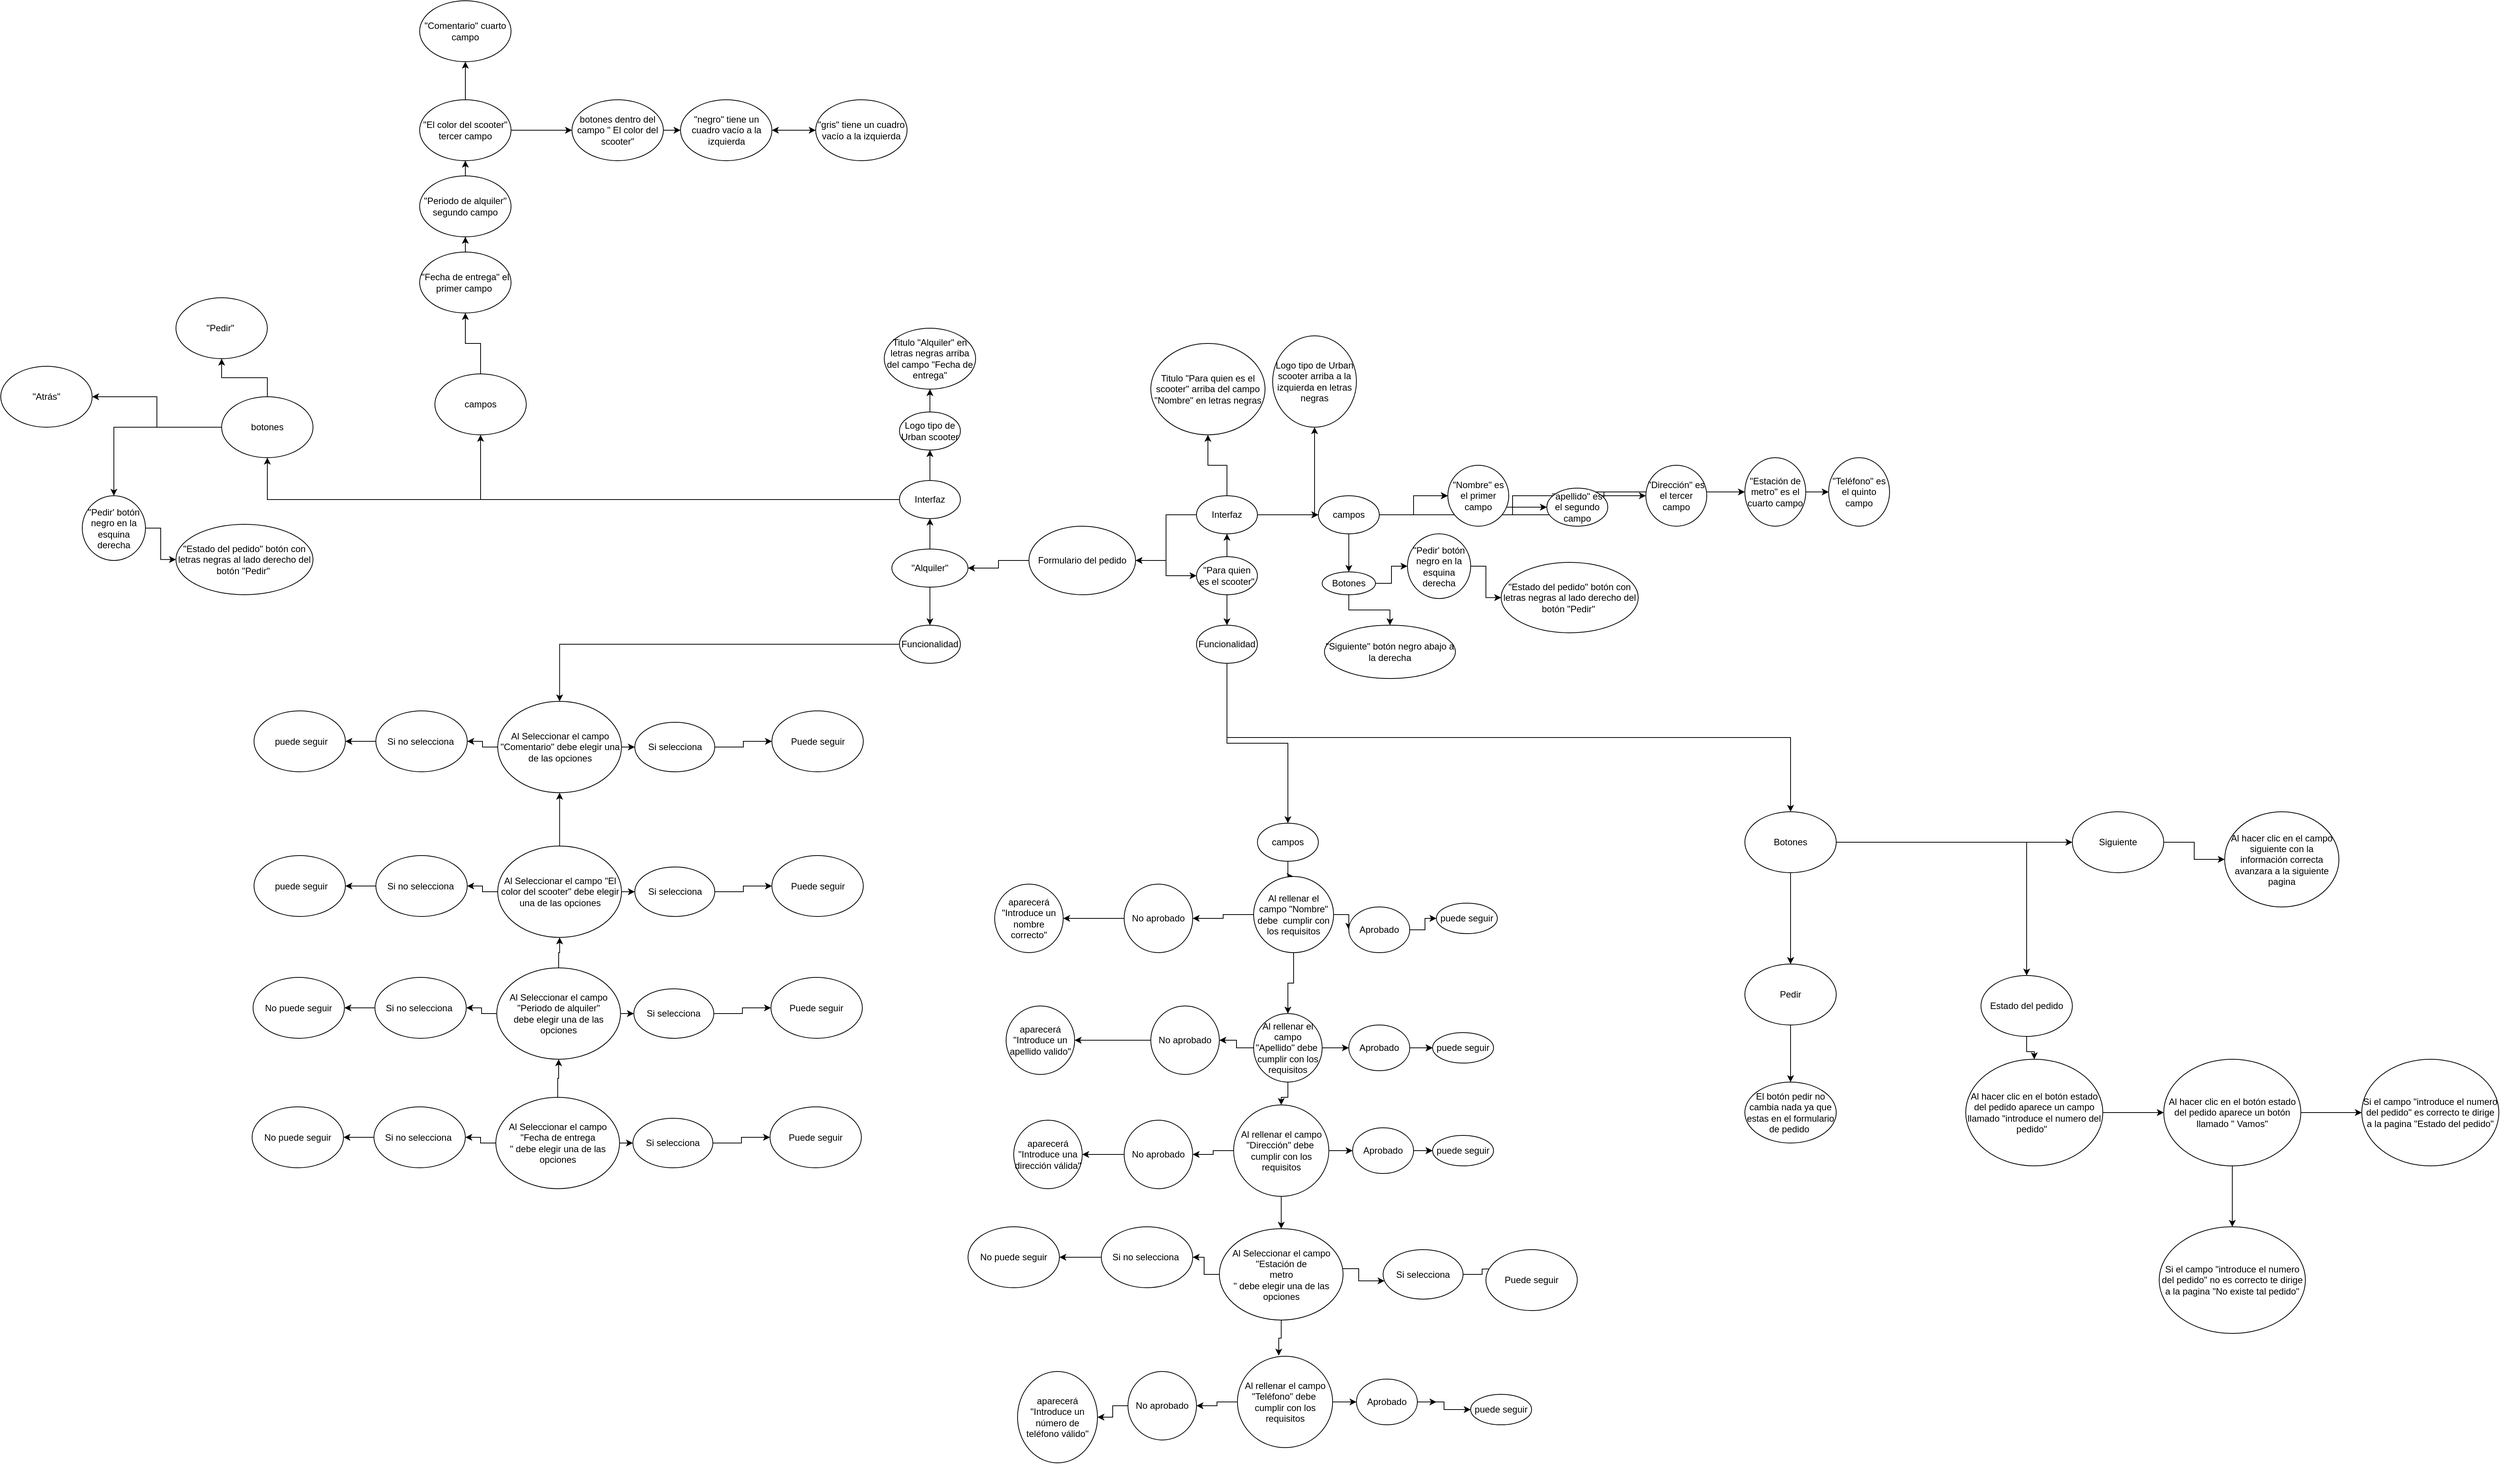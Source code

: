 <mxfile version="24.4.9" type="github">
  <diagram name="Página-1" id="LXf3qkZagW0aJWkrybWr">
    <mxGraphModel dx="3054" dy="1921" grid="1" gridSize="10" guides="1" tooltips="1" connect="1" arrows="1" fold="1" page="1" pageScale="1" pageWidth="827" pageHeight="1169" math="0" shadow="0">
      <root>
        <object label="" id="0">
          <mxCell />
        </object>
        <mxCell id="1" parent="0" />
        <mxCell id="igFg2wtYbZ15Y6UHejGP-5" value="" style="edgeStyle=orthogonalEdgeStyle;rounded=0;orthogonalLoop=1;jettySize=auto;html=1;" edge="1" parent="1" source="igFg2wtYbZ15Y6UHejGP-1" target="igFg2wtYbZ15Y6UHejGP-4">
          <mxGeometry relative="1" as="geometry" />
        </mxCell>
        <mxCell id="igFg2wtYbZ15Y6UHejGP-7" value="" style="edgeStyle=orthogonalEdgeStyle;rounded=0;orthogonalLoop=1;jettySize=auto;html=1;" edge="1" parent="1" source="igFg2wtYbZ15Y6UHejGP-1" target="igFg2wtYbZ15Y6UHejGP-6">
          <mxGeometry relative="1" as="geometry" />
        </mxCell>
        <mxCell id="igFg2wtYbZ15Y6UHejGP-1" value="Formulario del pedido" style="ellipse;whiteSpace=wrap;html=1;" vertex="1" parent="1">
          <mxGeometry x="330" y="340" width="140" height="90" as="geometry" />
        </mxCell>
        <mxCell id="igFg2wtYbZ15Y6UHejGP-11" value="" style="edgeStyle=orthogonalEdgeStyle;rounded=0;orthogonalLoop=1;jettySize=auto;html=1;" edge="1" parent="1" source="igFg2wtYbZ15Y6UHejGP-4" target="igFg2wtYbZ15Y6UHejGP-10">
          <mxGeometry relative="1" as="geometry" />
        </mxCell>
        <mxCell id="igFg2wtYbZ15Y6UHejGP-13" value="" style="edgeStyle=orthogonalEdgeStyle;rounded=0;orthogonalLoop=1;jettySize=auto;html=1;" edge="1" parent="1" source="igFg2wtYbZ15Y6UHejGP-4" target="igFg2wtYbZ15Y6UHejGP-12">
          <mxGeometry relative="1" as="geometry" />
        </mxCell>
        <mxCell id="igFg2wtYbZ15Y6UHejGP-4" value="&quot;Para quien es el scooter&quot;" style="ellipse;whiteSpace=wrap;html=1;" vertex="1" parent="1">
          <mxGeometry x="550" y="380" width="80" height="50" as="geometry" />
        </mxCell>
        <mxCell id="igFg2wtYbZ15Y6UHejGP-16" style="edgeStyle=orthogonalEdgeStyle;rounded=0;orthogonalLoop=1;jettySize=auto;html=1;entryX=0.5;entryY=1;entryDx=0;entryDy=0;" edge="1" parent="1" source="igFg2wtYbZ15Y6UHejGP-6" target="igFg2wtYbZ15Y6UHejGP-15">
          <mxGeometry relative="1" as="geometry" />
        </mxCell>
        <mxCell id="igFg2wtYbZ15Y6UHejGP-17" style="edgeStyle=orthogonalEdgeStyle;rounded=0;orthogonalLoop=1;jettySize=auto;html=1;entryX=0.5;entryY=0;entryDx=0;entryDy=0;" edge="1" parent="1" source="igFg2wtYbZ15Y6UHejGP-6" target="igFg2wtYbZ15Y6UHejGP-14">
          <mxGeometry relative="1" as="geometry" />
        </mxCell>
        <mxCell id="igFg2wtYbZ15Y6UHejGP-6" value="&quot;Alquiler&quot;" style="ellipse;whiteSpace=wrap;html=1;" vertex="1" parent="1">
          <mxGeometry x="150" y="370" width="100" height="50" as="geometry" />
        </mxCell>
        <mxCell id="igFg2wtYbZ15Y6UHejGP-20" value="" style="edgeStyle=orthogonalEdgeStyle;rounded=0;orthogonalLoop=1;jettySize=auto;html=1;" edge="1" parent="1" source="igFg2wtYbZ15Y6UHejGP-10" target="igFg2wtYbZ15Y6UHejGP-19">
          <mxGeometry relative="1" as="geometry" />
        </mxCell>
        <mxCell id="igFg2wtYbZ15Y6UHejGP-22" value="" style="edgeStyle=orthogonalEdgeStyle;rounded=0;orthogonalLoop=1;jettySize=auto;html=1;" edge="1" parent="1" source="igFg2wtYbZ15Y6UHejGP-10" target="igFg2wtYbZ15Y6UHejGP-21">
          <mxGeometry relative="1" as="geometry" />
        </mxCell>
        <mxCell id="igFg2wtYbZ15Y6UHejGP-24" value="" style="edgeStyle=orthogonalEdgeStyle;rounded=0;orthogonalLoop=1;jettySize=auto;html=1;" edge="1" parent="1" source="igFg2wtYbZ15Y6UHejGP-10" target="igFg2wtYbZ15Y6UHejGP-23">
          <mxGeometry relative="1" as="geometry" />
        </mxCell>
        <mxCell id="igFg2wtYbZ15Y6UHejGP-38" value="" style="edgeStyle=orthogonalEdgeStyle;rounded=0;orthogonalLoop=1;jettySize=auto;html=1;" edge="1" parent="1" source="igFg2wtYbZ15Y6UHejGP-10" target="igFg2wtYbZ15Y6UHejGP-23">
          <mxGeometry relative="1" as="geometry" />
        </mxCell>
        <mxCell id="igFg2wtYbZ15Y6UHejGP-39" value="" style="edgeStyle=orthogonalEdgeStyle;rounded=0;orthogonalLoop=1;jettySize=auto;html=1;" edge="1" parent="1" source="igFg2wtYbZ15Y6UHejGP-10" target="igFg2wtYbZ15Y6UHejGP-1">
          <mxGeometry relative="1" as="geometry" />
        </mxCell>
        <mxCell id="igFg2wtYbZ15Y6UHejGP-41" style="edgeStyle=orthogonalEdgeStyle;rounded=0;orthogonalLoop=1;jettySize=auto;html=1;" edge="1" parent="1" source="igFg2wtYbZ15Y6UHejGP-10" target="igFg2wtYbZ15Y6UHejGP-42">
          <mxGeometry relative="1" as="geometry">
            <mxPoint x="680" y="400" as="targetPoint" />
          </mxGeometry>
        </mxCell>
        <mxCell id="igFg2wtYbZ15Y6UHejGP-10" value="Interfaz" style="ellipse;whiteSpace=wrap;html=1;" vertex="1" parent="1">
          <mxGeometry x="550" y="300" width="80" height="50" as="geometry" />
        </mxCell>
        <mxCell id="igFg2wtYbZ15Y6UHejGP-12" value="Funcionalidad" style="ellipse;whiteSpace=wrap;html=1;" vertex="1" parent="1">
          <mxGeometry x="550" y="470" width="80" height="50" as="geometry" />
        </mxCell>
        <mxCell id="igFg2wtYbZ15Y6UHejGP-201" style="edgeStyle=orthogonalEdgeStyle;rounded=0;orthogonalLoop=1;jettySize=auto;html=1;" edge="1" parent="1" source="igFg2wtYbZ15Y6UHejGP-14" target="igFg2wtYbZ15Y6UHejGP-193">
          <mxGeometry relative="1" as="geometry" />
        </mxCell>
        <mxCell id="igFg2wtYbZ15Y6UHejGP-14" value="Funcionalidad" style="ellipse;whiteSpace=wrap;html=1;" vertex="1" parent="1">
          <mxGeometry x="160" y="470" width="80" height="50" as="geometry" />
        </mxCell>
        <mxCell id="igFg2wtYbZ15Y6UHejGP-151" style="edgeStyle=orthogonalEdgeStyle;rounded=0;orthogonalLoop=1;jettySize=auto;html=1;" edge="1" parent="1" source="igFg2wtYbZ15Y6UHejGP-15" target="igFg2wtYbZ15Y6UHejGP-152">
          <mxGeometry relative="1" as="geometry">
            <mxPoint x="200" y="220" as="targetPoint" />
          </mxGeometry>
        </mxCell>
        <mxCell id="igFg2wtYbZ15Y6UHejGP-153" style="edgeStyle=orthogonalEdgeStyle;rounded=0;orthogonalLoop=1;jettySize=auto;html=1;" edge="1" parent="1" source="igFg2wtYbZ15Y6UHejGP-15" target="igFg2wtYbZ15Y6UHejGP-154">
          <mxGeometry relative="1" as="geometry">
            <mxPoint x="180" y="210" as="targetPoint" />
          </mxGeometry>
        </mxCell>
        <mxCell id="igFg2wtYbZ15Y6UHejGP-155" style="edgeStyle=orthogonalEdgeStyle;rounded=0;orthogonalLoop=1;jettySize=auto;html=1;" edge="1" parent="1" source="igFg2wtYbZ15Y6UHejGP-15" target="igFg2wtYbZ15Y6UHejGP-156">
          <mxGeometry relative="1" as="geometry">
            <mxPoint x="180" y="200" as="targetPoint" />
          </mxGeometry>
        </mxCell>
        <mxCell id="igFg2wtYbZ15Y6UHejGP-157" style="edgeStyle=orthogonalEdgeStyle;rounded=0;orthogonalLoop=1;jettySize=auto;html=1;entryX=0.5;entryY=1;entryDx=0;entryDy=0;" edge="1" parent="1" source="igFg2wtYbZ15Y6UHejGP-15" target="igFg2wtYbZ15Y6UHejGP-159">
          <mxGeometry relative="1" as="geometry">
            <mxPoint x="220" y="180" as="targetPoint" />
          </mxGeometry>
        </mxCell>
        <mxCell id="igFg2wtYbZ15Y6UHejGP-15" value="Interfaz" style="ellipse;whiteSpace=wrap;html=1;" vertex="1" parent="1">
          <mxGeometry x="160" y="280" width="80" height="50" as="geometry" />
        </mxCell>
        <mxCell id="igFg2wtYbZ15Y6UHejGP-19" value="Titulo &quot;Para quien es el scooter&quot; arriba del campo &quot;Nombre&quot; en letras negras" style="ellipse;whiteSpace=wrap;html=1;" vertex="1" parent="1">
          <mxGeometry x="490" y="100" width="150" height="120" as="geometry" />
        </mxCell>
        <mxCell id="igFg2wtYbZ15Y6UHejGP-21" value="Logo tipo de Urban scooter arriba a la izquierda en letras negras" style="ellipse;whiteSpace=wrap;html=1;" vertex="1" parent="1">
          <mxGeometry x="650" y="90" width="110" height="120" as="geometry" />
        </mxCell>
        <mxCell id="igFg2wtYbZ15Y6UHejGP-26" value="" style="edgeStyle=orthogonalEdgeStyle;rounded=0;orthogonalLoop=1;jettySize=auto;html=1;" edge="1" parent="1" source="igFg2wtYbZ15Y6UHejGP-23" target="igFg2wtYbZ15Y6UHejGP-25">
          <mxGeometry relative="1" as="geometry" />
        </mxCell>
        <mxCell id="igFg2wtYbZ15Y6UHejGP-28" value="" style="edgeStyle=orthogonalEdgeStyle;rounded=0;orthogonalLoop=1;jettySize=auto;html=1;" edge="1" parent="1" source="igFg2wtYbZ15Y6UHejGP-23" target="igFg2wtYbZ15Y6UHejGP-25">
          <mxGeometry relative="1" as="geometry" />
        </mxCell>
        <mxCell id="igFg2wtYbZ15Y6UHejGP-30" value="" style="edgeStyle=orthogonalEdgeStyle;rounded=0;orthogonalLoop=1;jettySize=auto;html=1;" edge="1" parent="1" source="igFg2wtYbZ15Y6UHejGP-23" target="igFg2wtYbZ15Y6UHejGP-29">
          <mxGeometry relative="1" as="geometry" />
        </mxCell>
        <mxCell id="igFg2wtYbZ15Y6UHejGP-33" value="" style="edgeStyle=orthogonalEdgeStyle;rounded=0;orthogonalLoop=1;jettySize=auto;html=1;" edge="1" parent="1" source="igFg2wtYbZ15Y6UHejGP-23" target="igFg2wtYbZ15Y6UHejGP-32">
          <mxGeometry relative="1" as="geometry" />
        </mxCell>
        <mxCell id="igFg2wtYbZ15Y6UHejGP-35" value="" style="edgeStyle=orthogonalEdgeStyle;rounded=0;orthogonalLoop=1;jettySize=auto;html=1;" edge="1" parent="1" source="igFg2wtYbZ15Y6UHejGP-23" target="igFg2wtYbZ15Y6UHejGP-34">
          <mxGeometry relative="1" as="geometry" />
        </mxCell>
        <mxCell id="igFg2wtYbZ15Y6UHejGP-37" value="" style="edgeStyle=orthogonalEdgeStyle;rounded=0;orthogonalLoop=1;jettySize=auto;html=1;" edge="1" parent="1" source="igFg2wtYbZ15Y6UHejGP-23" target="igFg2wtYbZ15Y6UHejGP-36">
          <mxGeometry relative="1" as="geometry" />
        </mxCell>
        <mxCell id="igFg2wtYbZ15Y6UHejGP-23" value="campos" style="ellipse;whiteSpace=wrap;html=1;" vertex="1" parent="1">
          <mxGeometry x="710" y="300" width="80" height="50" as="geometry" />
        </mxCell>
        <mxCell id="igFg2wtYbZ15Y6UHejGP-25" value="&quot;Nombre&quot; es el primer campo" style="ellipse;whiteSpace=wrap;html=1;" vertex="1" parent="1">
          <mxGeometry x="880" y="260" width="80" height="80" as="geometry" />
        </mxCell>
        <mxCell id="igFg2wtYbZ15Y6UHejGP-29" value="&quot;apellido&quot; es el segundo campo" style="ellipse;whiteSpace=wrap;html=1;" vertex="1" parent="1">
          <mxGeometry x="1010" y="290" width="80" height="50" as="geometry" />
        </mxCell>
        <mxCell id="igFg2wtYbZ15Y6UHejGP-32" value="&quot;Dirección&quot; es el tercer campo" style="ellipse;whiteSpace=wrap;html=1;" vertex="1" parent="1">
          <mxGeometry x="1140" y="260" width="80" height="80" as="geometry" />
        </mxCell>
        <mxCell id="igFg2wtYbZ15Y6UHejGP-34" value="&quot;Estación de metro&quot; es el cuarto campo" style="ellipse;whiteSpace=wrap;html=1;" vertex="1" parent="1">
          <mxGeometry x="1270" y="250" width="80" height="90" as="geometry" />
        </mxCell>
        <mxCell id="igFg2wtYbZ15Y6UHejGP-36" value="&quot;Teléfono&quot; es el quinto campo" style="ellipse;whiteSpace=wrap;html=1;" vertex="1" parent="1">
          <mxGeometry x="1380" y="250" width="80" height="90" as="geometry" />
        </mxCell>
        <mxCell id="igFg2wtYbZ15Y6UHejGP-43" style="edgeStyle=orthogonalEdgeStyle;rounded=0;orthogonalLoop=1;jettySize=auto;html=1;" edge="1" parent="1" source="igFg2wtYbZ15Y6UHejGP-42" target="igFg2wtYbZ15Y6UHejGP-44">
          <mxGeometry relative="1" as="geometry">
            <mxPoint x="810" y="415" as="targetPoint" />
          </mxGeometry>
        </mxCell>
        <mxCell id="igFg2wtYbZ15Y6UHejGP-48" value="" style="edgeStyle=orthogonalEdgeStyle;rounded=0;orthogonalLoop=1;jettySize=auto;html=1;" edge="1" parent="1" source="igFg2wtYbZ15Y6UHejGP-42" target="igFg2wtYbZ15Y6UHejGP-47">
          <mxGeometry relative="1" as="geometry" />
        </mxCell>
        <mxCell id="igFg2wtYbZ15Y6UHejGP-42" value="Botones" style="ellipse;whiteSpace=wrap;html=1;" vertex="1" parent="1">
          <mxGeometry x="715" y="400" width="70" height="30" as="geometry" />
        </mxCell>
        <mxCell id="igFg2wtYbZ15Y6UHejGP-45" style="edgeStyle=orthogonalEdgeStyle;rounded=0;orthogonalLoop=1;jettySize=auto;html=1;" edge="1" parent="1" source="igFg2wtYbZ15Y6UHejGP-44" target="igFg2wtYbZ15Y6UHejGP-46">
          <mxGeometry relative="1" as="geometry">
            <mxPoint x="940" y="415" as="targetPoint" />
          </mxGeometry>
        </mxCell>
        <mxCell id="igFg2wtYbZ15Y6UHejGP-44" value="&quot;Pedir&#39; botón negro en la esquina derecha" style="ellipse;whiteSpace=wrap;html=1;" vertex="1" parent="1">
          <mxGeometry x="827" y="350" width="83" height="85" as="geometry" />
        </mxCell>
        <mxCell id="igFg2wtYbZ15Y6UHejGP-46" value="&quot;Estado del pedido&quot; botón con letras negras al lado derecho del botón &quot;Pedir&quot;&amp;nbsp;" style="ellipse;whiteSpace=wrap;html=1;" vertex="1" parent="1">
          <mxGeometry x="950" y="387.5" width="180" height="92.5" as="geometry" />
        </mxCell>
        <mxCell id="igFg2wtYbZ15Y6UHejGP-47" value="&quot;Siguiente&quot; botón negro abajo a la derecha" style="ellipse;whiteSpace=wrap;html=1;" vertex="1" parent="1">
          <mxGeometry x="718" y="470" width="172" height="70" as="geometry" />
        </mxCell>
        <mxCell id="igFg2wtYbZ15Y6UHejGP-54" value="" style="edgeStyle=orthogonalEdgeStyle;rounded=0;orthogonalLoop=1;jettySize=auto;html=1;" edge="1" parent="1" source="igFg2wtYbZ15Y6UHejGP-12" target="igFg2wtYbZ15Y6UHejGP-53">
          <mxGeometry relative="1" as="geometry">
            <mxPoint x="580" y="660" as="sourcePoint" />
          </mxGeometry>
        </mxCell>
        <mxCell id="igFg2wtYbZ15Y6UHejGP-122" style="edgeStyle=orthogonalEdgeStyle;rounded=0;orthogonalLoop=1;jettySize=auto;html=1;exitX=0.5;exitY=1;exitDx=0;exitDy=0;" edge="1" parent="1" source="igFg2wtYbZ15Y6UHejGP-12" target="igFg2wtYbZ15Y6UHejGP-123">
          <mxGeometry relative="1" as="geometry">
            <mxPoint x="780" y="670" as="targetPoint" />
            <mxPoint x="630" y="630" as="sourcePoint" />
          </mxGeometry>
        </mxCell>
        <mxCell id="igFg2wtYbZ15Y6UHejGP-55" style="edgeStyle=orthogonalEdgeStyle;rounded=0;orthogonalLoop=1;jettySize=auto;html=1;" edge="1" parent="1" source="igFg2wtYbZ15Y6UHejGP-53" target="igFg2wtYbZ15Y6UHejGP-56">
          <mxGeometry relative="1" as="geometry">
            <mxPoint x="670" y="810" as="targetPoint" />
          </mxGeometry>
        </mxCell>
        <mxCell id="igFg2wtYbZ15Y6UHejGP-53" value="campos" style="ellipse;whiteSpace=wrap;html=1;" vertex="1" parent="1">
          <mxGeometry x="630" y="730" width="80" height="50" as="geometry" />
        </mxCell>
        <mxCell id="igFg2wtYbZ15Y6UHejGP-57" style="edgeStyle=orthogonalEdgeStyle;rounded=0;orthogonalLoop=1;jettySize=auto;html=1;" edge="1" parent="1" source="igFg2wtYbZ15Y6UHejGP-56" target="igFg2wtYbZ15Y6UHejGP-58">
          <mxGeometry relative="1" as="geometry">
            <mxPoint x="750" y="855" as="targetPoint" />
          </mxGeometry>
        </mxCell>
        <mxCell id="igFg2wtYbZ15Y6UHejGP-62" value="" style="edgeStyle=orthogonalEdgeStyle;rounded=0;orthogonalLoop=1;jettySize=auto;html=1;" edge="1" parent="1" source="igFg2wtYbZ15Y6UHejGP-56" target="igFg2wtYbZ15Y6UHejGP-61">
          <mxGeometry relative="1" as="geometry" />
        </mxCell>
        <mxCell id="igFg2wtYbZ15Y6UHejGP-66" value="" style="edgeStyle=orthogonalEdgeStyle;rounded=0;orthogonalLoop=1;jettySize=auto;html=1;" edge="1" parent="1" source="igFg2wtYbZ15Y6UHejGP-56" target="igFg2wtYbZ15Y6UHejGP-65">
          <mxGeometry relative="1" as="geometry" />
        </mxCell>
        <mxCell id="igFg2wtYbZ15Y6UHejGP-56" value="Al rellenar el campo &quot;Nombre&quot; debe&amp;nbsp; cumplir con los requisitos" style="ellipse;whiteSpace=wrap;html=1;" vertex="1" parent="1">
          <mxGeometry x="625" y="800" width="105" height="100" as="geometry" />
        </mxCell>
        <mxCell id="igFg2wtYbZ15Y6UHejGP-59" style="edgeStyle=orthogonalEdgeStyle;rounded=0;orthogonalLoop=1;jettySize=auto;html=1;" edge="1" parent="1" source="igFg2wtYbZ15Y6UHejGP-58" target="igFg2wtYbZ15Y6UHejGP-60">
          <mxGeometry relative="1" as="geometry">
            <mxPoint x="860" y="870" as="targetPoint" />
          </mxGeometry>
        </mxCell>
        <mxCell id="igFg2wtYbZ15Y6UHejGP-58" value="Aprobado" style="ellipse;whiteSpace=wrap;html=1;" vertex="1" parent="1">
          <mxGeometry x="750" y="840" width="80" height="60" as="geometry" />
        </mxCell>
        <mxCell id="igFg2wtYbZ15Y6UHejGP-60" value="puede seguir" style="ellipse;whiteSpace=wrap;html=1;" vertex="1" parent="1">
          <mxGeometry x="865" y="835" width="80" height="40" as="geometry" />
        </mxCell>
        <mxCell id="igFg2wtYbZ15Y6UHejGP-64" value="" style="edgeStyle=orthogonalEdgeStyle;rounded=0;orthogonalLoop=1;jettySize=auto;html=1;" edge="1" parent="1" source="igFg2wtYbZ15Y6UHejGP-61" target="igFg2wtYbZ15Y6UHejGP-63">
          <mxGeometry relative="1" as="geometry" />
        </mxCell>
        <mxCell id="igFg2wtYbZ15Y6UHejGP-61" value="No aprobado" style="ellipse;whiteSpace=wrap;html=1;" vertex="1" parent="1">
          <mxGeometry x="455" y="810" width="90" height="90" as="geometry" />
        </mxCell>
        <mxCell id="igFg2wtYbZ15Y6UHejGP-63" value="aparecerá &quot;Introduce un nombre correcto&quot;" style="ellipse;whiteSpace=wrap;html=1;" vertex="1" parent="1">
          <mxGeometry x="285" y="810" width="90" height="90" as="geometry" />
        </mxCell>
        <mxCell id="igFg2wtYbZ15Y6UHejGP-69" style="edgeStyle=orthogonalEdgeStyle;rounded=0;orthogonalLoop=1;jettySize=auto;html=1;entryX=1;entryY=0.5;entryDx=0;entryDy=0;" edge="1" parent="1" source="igFg2wtYbZ15Y6UHejGP-65" target="igFg2wtYbZ15Y6UHejGP-68">
          <mxGeometry relative="1" as="geometry" />
        </mxCell>
        <mxCell id="igFg2wtYbZ15Y6UHejGP-70" style="edgeStyle=orthogonalEdgeStyle;rounded=0;orthogonalLoop=1;jettySize=auto;html=1;entryX=0;entryY=0.5;entryDx=0;entryDy=0;" edge="1" parent="1" source="igFg2wtYbZ15Y6UHejGP-65" target="igFg2wtYbZ15Y6UHejGP-67">
          <mxGeometry relative="1" as="geometry" />
        </mxCell>
        <mxCell id="igFg2wtYbZ15Y6UHejGP-76" style="edgeStyle=orthogonalEdgeStyle;rounded=0;orthogonalLoop=1;jettySize=auto;html=1;" edge="1" parent="1" source="igFg2wtYbZ15Y6UHejGP-65" target="igFg2wtYbZ15Y6UHejGP-79">
          <mxGeometry relative="1" as="geometry">
            <mxPoint x="670" y="1110" as="targetPoint" />
          </mxGeometry>
        </mxCell>
        <mxCell id="igFg2wtYbZ15Y6UHejGP-65" value="Al rellenar el campo &quot;Apellido&quot; debe&amp;nbsp; cumplir con los requisitos" style="ellipse;whiteSpace=wrap;html=1;" vertex="1" parent="1">
          <mxGeometry x="625" y="980" width="90" height="90" as="geometry" />
        </mxCell>
        <mxCell id="igFg2wtYbZ15Y6UHejGP-71" style="edgeStyle=orthogonalEdgeStyle;rounded=0;orthogonalLoop=1;jettySize=auto;html=1;" edge="1" parent="1" source="igFg2wtYbZ15Y6UHejGP-67">
          <mxGeometry relative="1" as="geometry">
            <mxPoint x="860" y="1025" as="targetPoint" />
          </mxGeometry>
        </mxCell>
        <mxCell id="igFg2wtYbZ15Y6UHejGP-73" style="edgeStyle=orthogonalEdgeStyle;rounded=0;orthogonalLoop=1;jettySize=auto;html=1;entryX=0;entryY=0.5;entryDx=0;entryDy=0;" edge="1" parent="1" source="igFg2wtYbZ15Y6UHejGP-67" target="igFg2wtYbZ15Y6UHejGP-72">
          <mxGeometry relative="1" as="geometry" />
        </mxCell>
        <mxCell id="igFg2wtYbZ15Y6UHejGP-67" value="Aprobado" style="ellipse;whiteSpace=wrap;html=1;" vertex="1" parent="1">
          <mxGeometry x="750" y="995" width="80" height="60" as="geometry" />
        </mxCell>
        <mxCell id="igFg2wtYbZ15Y6UHejGP-75" style="edgeStyle=orthogonalEdgeStyle;rounded=0;orthogonalLoop=1;jettySize=auto;html=1;entryX=1;entryY=0.5;entryDx=0;entryDy=0;" edge="1" parent="1" source="igFg2wtYbZ15Y6UHejGP-68" target="igFg2wtYbZ15Y6UHejGP-74">
          <mxGeometry relative="1" as="geometry" />
        </mxCell>
        <mxCell id="igFg2wtYbZ15Y6UHejGP-68" value="No aprobado" style="ellipse;whiteSpace=wrap;html=1;" vertex="1" parent="1">
          <mxGeometry x="490" y="970" width="90" height="90" as="geometry" />
        </mxCell>
        <mxCell id="igFg2wtYbZ15Y6UHejGP-72" value="puede seguir" style="ellipse;whiteSpace=wrap;html=1;" vertex="1" parent="1">
          <mxGeometry x="860" y="1005" width="80" height="40" as="geometry" />
        </mxCell>
        <mxCell id="igFg2wtYbZ15Y6UHejGP-74" value="aparecerá &quot;Introduce un apellido valido&quot;" style="ellipse;whiteSpace=wrap;html=1;" vertex="1" parent="1">
          <mxGeometry x="300" y="970" width="90" height="90" as="geometry" />
        </mxCell>
        <mxCell id="igFg2wtYbZ15Y6UHejGP-85" style="edgeStyle=orthogonalEdgeStyle;rounded=0;orthogonalLoop=1;jettySize=auto;html=1;entryX=0;entryY=0.5;entryDx=0;entryDy=0;" edge="1" parent="1" source="igFg2wtYbZ15Y6UHejGP-79" target="igFg2wtYbZ15Y6UHejGP-83">
          <mxGeometry relative="1" as="geometry" />
        </mxCell>
        <mxCell id="igFg2wtYbZ15Y6UHejGP-89" style="edgeStyle=orthogonalEdgeStyle;rounded=0;orthogonalLoop=1;jettySize=auto;html=1;entryX=1;entryY=0.5;entryDx=0;entryDy=0;" edge="1" parent="1" source="igFg2wtYbZ15Y6UHejGP-79" target="igFg2wtYbZ15Y6UHejGP-87">
          <mxGeometry relative="1" as="geometry" />
        </mxCell>
        <mxCell id="igFg2wtYbZ15Y6UHejGP-91" value="" style="edgeStyle=orthogonalEdgeStyle;rounded=0;orthogonalLoop=1;jettySize=auto;html=1;entryX=0.5;entryY=0;entryDx=0;entryDy=0;" edge="1" parent="1" source="igFg2wtYbZ15Y6UHejGP-79" target="igFg2wtYbZ15Y6UHejGP-94">
          <mxGeometry relative="1" as="geometry">
            <mxPoint x="670" y="1290" as="targetPoint" />
          </mxGeometry>
        </mxCell>
        <mxCell id="igFg2wtYbZ15Y6UHejGP-79" value="Al rellenar el campo &quot;Dirección&quot; debe&amp;nbsp; cumplir con los requisitos" style="ellipse;whiteSpace=wrap;html=1;" vertex="1" parent="1">
          <mxGeometry x="598.75" y="1100" width="125" height="120" as="geometry" />
        </mxCell>
        <mxCell id="igFg2wtYbZ15Y6UHejGP-81" style="edgeStyle=orthogonalEdgeStyle;rounded=0;orthogonalLoop=1;jettySize=auto;html=1;" edge="1" source="igFg2wtYbZ15Y6UHejGP-83" parent="1">
          <mxGeometry relative="1" as="geometry">
            <mxPoint x="860" y="1160" as="targetPoint" />
          </mxGeometry>
        </mxCell>
        <mxCell id="igFg2wtYbZ15Y6UHejGP-82" style="edgeStyle=orthogonalEdgeStyle;rounded=0;orthogonalLoop=1;jettySize=auto;html=1;entryX=0;entryY=0.5;entryDx=0;entryDy=0;" edge="1" source="igFg2wtYbZ15Y6UHejGP-83" target="igFg2wtYbZ15Y6UHejGP-84" parent="1">
          <mxGeometry relative="1" as="geometry" />
        </mxCell>
        <mxCell id="igFg2wtYbZ15Y6UHejGP-83" value="Aprobado" style="ellipse;whiteSpace=wrap;html=1;" vertex="1" parent="1">
          <mxGeometry x="755" y="1130" width="80" height="60" as="geometry" />
        </mxCell>
        <mxCell id="igFg2wtYbZ15Y6UHejGP-84" value="puede seguir" style="ellipse;whiteSpace=wrap;html=1;" vertex="1" parent="1">
          <mxGeometry x="860" y="1140" width="80" height="40" as="geometry" />
        </mxCell>
        <mxCell id="igFg2wtYbZ15Y6UHejGP-86" style="edgeStyle=orthogonalEdgeStyle;rounded=0;orthogonalLoop=1;jettySize=auto;html=1;entryX=1;entryY=0.5;entryDx=0;entryDy=0;" edge="1" source="igFg2wtYbZ15Y6UHejGP-87" target="igFg2wtYbZ15Y6UHejGP-88" parent="1">
          <mxGeometry relative="1" as="geometry" />
        </mxCell>
        <mxCell id="igFg2wtYbZ15Y6UHejGP-87" value="No aprobado" style="ellipse;whiteSpace=wrap;html=1;" vertex="1" parent="1">
          <mxGeometry x="455" y="1120" width="90" height="90" as="geometry" />
        </mxCell>
        <mxCell id="igFg2wtYbZ15Y6UHejGP-88" value="aparecerá &quot;Introduce una dirección válida&quot;" style="ellipse;whiteSpace=wrap;html=1;" vertex="1" parent="1">
          <mxGeometry x="310" y="1120" width="90" height="90" as="geometry" />
        </mxCell>
        <mxCell id="igFg2wtYbZ15Y6UHejGP-92" style="edgeStyle=orthogonalEdgeStyle;rounded=0;orthogonalLoop=1;jettySize=auto;html=1;" edge="1" source="igFg2wtYbZ15Y6UHejGP-94" target="igFg2wtYbZ15Y6UHejGP-102" parent="1">
          <mxGeometry relative="1" as="geometry">
            <mxPoint x="780" y="1330" as="targetPoint" />
            <Array as="points">
              <mxPoint x="763" y="1315" />
              <mxPoint x="763" y="1331" />
            </Array>
          </mxGeometry>
        </mxCell>
        <mxCell id="igFg2wtYbZ15Y6UHejGP-105" style="edgeStyle=orthogonalEdgeStyle;rounded=0;orthogonalLoop=1;jettySize=auto;html=1;" edge="1" parent="1" source="igFg2wtYbZ15Y6UHejGP-94" target="igFg2wtYbZ15Y6UHejGP-106">
          <mxGeometry relative="1" as="geometry">
            <mxPoint x="500" y="1310" as="targetPoint" />
          </mxGeometry>
        </mxCell>
        <mxCell id="igFg2wtYbZ15Y6UHejGP-94" value="Al Seleccionar el campo &quot;Estación de&lt;br&gt;metro&lt;br&gt;&quot; debe&amp;nbsp;elegir una de las opciones" style="ellipse;whiteSpace=wrap;html=1;" vertex="1" parent="1">
          <mxGeometry x="580" y="1262.5" width="162.5" height="120" as="geometry" />
        </mxCell>
        <mxCell id="igFg2wtYbZ15Y6UHejGP-103" style="edgeStyle=orthogonalEdgeStyle;rounded=0;orthogonalLoop=1;jettySize=auto;html=1;" edge="1" parent="1" source="igFg2wtYbZ15Y6UHejGP-102">
          <mxGeometry relative="1" as="geometry">
            <mxPoint x="950" y="1315" as="targetPoint" />
          </mxGeometry>
        </mxCell>
        <mxCell id="igFg2wtYbZ15Y6UHejGP-102" value="Si selecciona" style="ellipse;whiteSpace=wrap;html=1;" vertex="1" parent="1">
          <mxGeometry x="795" y="1290" width="105" height="65" as="geometry" />
        </mxCell>
        <mxCell id="igFg2wtYbZ15Y6UHejGP-104" value="Puede seguir" style="ellipse;whiteSpace=wrap;html=1;" vertex="1" parent="1">
          <mxGeometry x="930" y="1290" width="120" height="80" as="geometry" />
        </mxCell>
        <mxCell id="igFg2wtYbZ15Y6UHejGP-107" style="edgeStyle=orthogonalEdgeStyle;rounded=0;orthogonalLoop=1;jettySize=auto;html=1;" edge="1" parent="1" source="igFg2wtYbZ15Y6UHejGP-106" target="igFg2wtYbZ15Y6UHejGP-108">
          <mxGeometry relative="1" as="geometry">
            <mxPoint x="370" y="1310" as="targetPoint" />
          </mxGeometry>
        </mxCell>
        <mxCell id="igFg2wtYbZ15Y6UHejGP-106" value="Si no selecciona&amp;nbsp;" style="ellipse;whiteSpace=wrap;html=1;" vertex="1" parent="1">
          <mxGeometry x="425" y="1260" width="120" height="80" as="geometry" />
        </mxCell>
        <mxCell id="igFg2wtYbZ15Y6UHejGP-108" value="No puede seguir" style="ellipse;whiteSpace=wrap;html=1;" vertex="1" parent="1">
          <mxGeometry x="250" y="1260" width="120" height="80" as="geometry" />
        </mxCell>
        <mxCell id="igFg2wtYbZ15Y6UHejGP-111" style="edgeStyle=orthogonalEdgeStyle;rounded=0;orthogonalLoop=1;jettySize=auto;html=1;entryX=0;entryY=0.5;entryDx=0;entryDy=0;" edge="1" source="igFg2wtYbZ15Y6UHejGP-113" target="igFg2wtYbZ15Y6UHejGP-116" parent="1">
          <mxGeometry relative="1" as="geometry" />
        </mxCell>
        <mxCell id="igFg2wtYbZ15Y6UHejGP-112" style="edgeStyle=orthogonalEdgeStyle;rounded=0;orthogonalLoop=1;jettySize=auto;html=1;entryX=1;entryY=0.5;entryDx=0;entryDy=0;" edge="1" source="igFg2wtYbZ15Y6UHejGP-113" target="igFg2wtYbZ15Y6UHejGP-119" parent="1">
          <mxGeometry relative="1" as="geometry" />
        </mxCell>
        <mxCell id="igFg2wtYbZ15Y6UHejGP-113" value="Al rellenar el campo &quot;Teléfono&quot; debe&amp;nbsp; cumplir con los requisitos" style="ellipse;whiteSpace=wrap;html=1;" vertex="1" parent="1">
          <mxGeometry x="603.75" y="1430" width="125" height="120" as="geometry" />
        </mxCell>
        <mxCell id="igFg2wtYbZ15Y6UHejGP-114" style="edgeStyle=orthogonalEdgeStyle;rounded=0;orthogonalLoop=1;jettySize=auto;html=1;" edge="1" source="igFg2wtYbZ15Y6UHejGP-116" parent="1">
          <mxGeometry relative="1" as="geometry">
            <mxPoint x="865" y="1490" as="targetPoint" />
          </mxGeometry>
        </mxCell>
        <mxCell id="igFg2wtYbZ15Y6UHejGP-115" style="edgeStyle=orthogonalEdgeStyle;rounded=0;orthogonalLoop=1;jettySize=auto;html=1;entryX=0;entryY=0.5;entryDx=0;entryDy=0;" edge="1" source="igFg2wtYbZ15Y6UHejGP-116" target="igFg2wtYbZ15Y6UHejGP-117" parent="1">
          <mxGeometry relative="1" as="geometry" />
        </mxCell>
        <mxCell id="igFg2wtYbZ15Y6UHejGP-116" value="Aprobado" style="ellipse;whiteSpace=wrap;html=1;" vertex="1" parent="1">
          <mxGeometry x="760" y="1460" width="80" height="60" as="geometry" />
        </mxCell>
        <mxCell id="igFg2wtYbZ15Y6UHejGP-117" value="puede seguir" style="ellipse;whiteSpace=wrap;html=1;" vertex="1" parent="1">
          <mxGeometry x="910" y="1480" width="80" height="40" as="geometry" />
        </mxCell>
        <mxCell id="igFg2wtYbZ15Y6UHejGP-118" style="edgeStyle=orthogonalEdgeStyle;rounded=0;orthogonalLoop=1;jettySize=auto;html=1;entryX=1;entryY=0.5;entryDx=0;entryDy=0;" edge="1" source="igFg2wtYbZ15Y6UHejGP-119" target="igFg2wtYbZ15Y6UHejGP-120" parent="1">
          <mxGeometry relative="1" as="geometry" />
        </mxCell>
        <mxCell id="igFg2wtYbZ15Y6UHejGP-119" value="No aprobado" style="ellipse;whiteSpace=wrap;html=1;" vertex="1" parent="1">
          <mxGeometry x="460" y="1450" width="90" height="90" as="geometry" />
        </mxCell>
        <mxCell id="igFg2wtYbZ15Y6UHejGP-120" value="aparecerá &quot;Introduce un&lt;br/&gt;número de teléfono válido&quot;" style="ellipse;whiteSpace=wrap;html=1;" vertex="1" parent="1">
          <mxGeometry x="315" y="1450" width="105" height="120" as="geometry" />
        </mxCell>
        <mxCell id="igFg2wtYbZ15Y6UHejGP-121" style="edgeStyle=orthogonalEdgeStyle;rounded=0;orthogonalLoop=1;jettySize=auto;html=1;entryX=0.434;entryY=-0.007;entryDx=0;entryDy=0;entryPerimeter=0;" edge="1" parent="1" source="igFg2wtYbZ15Y6UHejGP-94" target="igFg2wtYbZ15Y6UHejGP-113">
          <mxGeometry relative="1" as="geometry" />
        </mxCell>
        <mxCell id="igFg2wtYbZ15Y6UHejGP-125" value="" style="edgeStyle=orthogonalEdgeStyle;rounded=0;orthogonalLoop=1;jettySize=auto;html=1;" edge="1" parent="1" source="igFg2wtYbZ15Y6UHejGP-123" target="igFg2wtYbZ15Y6UHejGP-124">
          <mxGeometry relative="1" as="geometry" />
        </mxCell>
        <mxCell id="igFg2wtYbZ15Y6UHejGP-129" value="" style="edgeStyle=orthogonalEdgeStyle;rounded=0;orthogonalLoop=1;jettySize=auto;html=1;" edge="1" parent="1" source="igFg2wtYbZ15Y6UHejGP-123" target="igFg2wtYbZ15Y6UHejGP-128">
          <mxGeometry relative="1" as="geometry" />
        </mxCell>
        <mxCell id="igFg2wtYbZ15Y6UHejGP-133" style="edgeStyle=orthogonalEdgeStyle;rounded=0;orthogonalLoop=1;jettySize=auto;html=1;entryX=0.5;entryY=0;entryDx=0;entryDy=0;" edge="1" parent="1" source="igFg2wtYbZ15Y6UHejGP-123" target="igFg2wtYbZ15Y6UHejGP-130">
          <mxGeometry relative="1" as="geometry" />
        </mxCell>
        <mxCell id="igFg2wtYbZ15Y6UHejGP-123" value="Botones" style="ellipse;whiteSpace=wrap;html=1;" vertex="1" parent="1">
          <mxGeometry x="1270" y="715" width="120" height="80" as="geometry" />
        </mxCell>
        <mxCell id="igFg2wtYbZ15Y6UHejGP-135" value="" style="edgeStyle=orthogonalEdgeStyle;rounded=0;orthogonalLoop=1;jettySize=auto;html=1;" edge="1" parent="1" source="igFg2wtYbZ15Y6UHejGP-124" target="igFg2wtYbZ15Y6UHejGP-134">
          <mxGeometry relative="1" as="geometry" />
        </mxCell>
        <mxCell id="igFg2wtYbZ15Y6UHejGP-124" value="Siguiente" style="ellipse;whiteSpace=wrap;html=1;" vertex="1" parent="1">
          <mxGeometry x="1700" y="715" width="120" height="80" as="geometry" />
        </mxCell>
        <mxCell id="igFg2wtYbZ15Y6UHejGP-139" value="" style="edgeStyle=orthogonalEdgeStyle;rounded=0;orthogonalLoop=1;jettySize=auto;html=1;" edge="1" parent="1" source="igFg2wtYbZ15Y6UHejGP-130" target="igFg2wtYbZ15Y6UHejGP-138">
          <mxGeometry relative="1" as="geometry" />
        </mxCell>
        <mxCell id="igFg2wtYbZ15Y6UHejGP-130" value="Estado del pedido" style="ellipse;whiteSpace=wrap;html=1;" vertex="1" parent="1">
          <mxGeometry x="1580" y="930" width="120" height="80" as="geometry" />
        </mxCell>
        <mxCell id="igFg2wtYbZ15Y6UHejGP-132" value="" style="edgeStyle=orthogonalEdgeStyle;rounded=0;orthogonalLoop=1;jettySize=auto;html=1;" edge="1" parent="1" source="igFg2wtYbZ15Y6UHejGP-123" target="igFg2wtYbZ15Y6UHejGP-128">
          <mxGeometry relative="1" as="geometry">
            <mxPoint x="1330" y="795" as="sourcePoint" />
            <mxPoint x="1340" y="1100" as="targetPoint" />
          </mxGeometry>
        </mxCell>
        <mxCell id="igFg2wtYbZ15Y6UHejGP-137" value="" style="edgeStyle=orthogonalEdgeStyle;rounded=0;orthogonalLoop=1;jettySize=auto;html=1;" edge="1" parent="1" source="igFg2wtYbZ15Y6UHejGP-128" target="igFg2wtYbZ15Y6UHejGP-136">
          <mxGeometry relative="1" as="geometry" />
        </mxCell>
        <mxCell id="igFg2wtYbZ15Y6UHejGP-128" value="Pedir" style="ellipse;whiteSpace=wrap;html=1;" vertex="1" parent="1">
          <mxGeometry x="1270" y="915" width="120" height="80" as="geometry" />
        </mxCell>
        <mxCell id="igFg2wtYbZ15Y6UHejGP-134" value="Al hacer clic en el campo siguiente con la información correcta avanzara a la siguiente pagina" style="ellipse;whiteSpace=wrap;html=1;" vertex="1" parent="1">
          <mxGeometry x="1900" y="715" width="150" height="125" as="geometry" />
        </mxCell>
        <mxCell id="igFg2wtYbZ15Y6UHejGP-136" value="El botón pedir no cambia nada ya que estas en el formulario de pedido&amp;nbsp;" style="ellipse;whiteSpace=wrap;html=1;" vertex="1" parent="1">
          <mxGeometry x="1270" y="1070" width="120" height="80" as="geometry" />
        </mxCell>
        <mxCell id="igFg2wtYbZ15Y6UHejGP-142" value="" style="edgeStyle=orthogonalEdgeStyle;rounded=0;orthogonalLoop=1;jettySize=auto;html=1;" edge="1" parent="1" source="igFg2wtYbZ15Y6UHejGP-138" target="igFg2wtYbZ15Y6UHejGP-141">
          <mxGeometry relative="1" as="geometry" />
        </mxCell>
        <mxCell id="igFg2wtYbZ15Y6UHejGP-138" value="Al hacer clic en el botón estado del pedido aparece un campo llamado &quot;introduce el numero del pedido&quot;&amp;nbsp;&amp;nbsp;" style="ellipse;whiteSpace=wrap;html=1;" vertex="1" parent="1">
          <mxGeometry x="1560" y="1040" width="180" height="140" as="geometry" />
        </mxCell>
        <mxCell id="igFg2wtYbZ15Y6UHejGP-140" style="edgeStyle=orthogonalEdgeStyle;rounded=0;orthogonalLoop=1;jettySize=auto;html=1;exitX=0.5;exitY=1;exitDx=0;exitDy=0;" edge="1" parent="1" source="igFg2wtYbZ15Y6UHejGP-138" target="igFg2wtYbZ15Y6UHejGP-138">
          <mxGeometry relative="1" as="geometry" />
        </mxCell>
        <mxCell id="igFg2wtYbZ15Y6UHejGP-144" value="" style="edgeStyle=orthogonalEdgeStyle;rounded=0;orthogonalLoop=1;jettySize=auto;html=1;" edge="1" parent="1" source="igFg2wtYbZ15Y6UHejGP-141" target="igFg2wtYbZ15Y6UHejGP-143">
          <mxGeometry relative="1" as="geometry" />
        </mxCell>
        <mxCell id="igFg2wtYbZ15Y6UHejGP-146" style="edgeStyle=orthogonalEdgeStyle;rounded=0;orthogonalLoop=1;jettySize=auto;html=1;entryX=0.5;entryY=0;entryDx=0;entryDy=0;" edge="1" parent="1" source="igFg2wtYbZ15Y6UHejGP-141" target="igFg2wtYbZ15Y6UHejGP-145">
          <mxGeometry relative="1" as="geometry" />
        </mxCell>
        <mxCell id="igFg2wtYbZ15Y6UHejGP-141" value="Al hacer clic en el botón estado del pedido aparece un botón llamado &quot; Vamos&quot;" style="ellipse;whiteSpace=wrap;html=1;" vertex="1" parent="1">
          <mxGeometry x="1820" y="1040" width="180" height="140" as="geometry" />
        </mxCell>
        <mxCell id="igFg2wtYbZ15Y6UHejGP-143" value="Si el campo &quot;introduce el numero del pedido&quot; es correcto te dirige a la pagina &quot;Estado del pedido&quot;" style="ellipse;whiteSpace=wrap;html=1;" vertex="1" parent="1">
          <mxGeometry x="2080" y="1040" width="180" height="140" as="geometry" />
        </mxCell>
        <mxCell id="igFg2wtYbZ15Y6UHejGP-145" value="Si el campo &quot;introduce el numero del pedido&quot; no es correcto te dirige a la pagina &quot;No existe tal pedido&quot;" style="ellipse;whiteSpace=wrap;html=1;" vertex="1" parent="1">
          <mxGeometry x="1814" y="1260" width="192" height="140" as="geometry" />
        </mxCell>
        <mxCell id="igFg2wtYbZ15Y6UHejGP-202" style="edgeStyle=orthogonalEdgeStyle;rounded=0;orthogonalLoop=1;jettySize=auto;html=1;" edge="1" parent="1" source="igFg2wtYbZ15Y6UHejGP-152" target="igFg2wtYbZ15Y6UHejGP-203">
          <mxGeometry relative="1" as="geometry">
            <mxPoint x="-400" y="40" as="targetPoint" />
          </mxGeometry>
        </mxCell>
        <mxCell id="igFg2wtYbZ15Y6UHejGP-152" value="campos" style="ellipse;whiteSpace=wrap;html=1;" vertex="1" parent="1">
          <mxGeometry x="-450" y="140" width="120" height="80" as="geometry" />
        </mxCell>
        <mxCell id="igFg2wtYbZ15Y6UHejGP-217" style="edgeStyle=orthogonalEdgeStyle;rounded=0;orthogonalLoop=1;jettySize=auto;html=1;" edge="1" parent="1" source="igFg2wtYbZ15Y6UHejGP-154" target="igFg2wtYbZ15Y6UHejGP-218">
          <mxGeometry relative="1" as="geometry">
            <mxPoint x="-830" y="210" as="targetPoint" />
          </mxGeometry>
        </mxCell>
        <mxCell id="igFg2wtYbZ15Y6UHejGP-219" style="edgeStyle=orthogonalEdgeStyle;rounded=0;orthogonalLoop=1;jettySize=auto;html=1;" edge="1" parent="1" source="igFg2wtYbZ15Y6UHejGP-154" target="igFg2wtYbZ15Y6UHejGP-220">
          <mxGeometry relative="1" as="geometry">
            <mxPoint x="-700" y="130" as="targetPoint" />
          </mxGeometry>
        </mxCell>
        <mxCell id="igFg2wtYbZ15Y6UHejGP-224" style="edgeStyle=orthogonalEdgeStyle;rounded=0;orthogonalLoop=1;jettySize=auto;html=1;entryX=0.5;entryY=0;entryDx=0;entryDy=0;" edge="1" parent="1" source="igFg2wtYbZ15Y6UHejGP-154" target="igFg2wtYbZ15Y6UHejGP-222">
          <mxGeometry relative="1" as="geometry" />
        </mxCell>
        <mxCell id="igFg2wtYbZ15Y6UHejGP-154" value="botones" style="ellipse;whiteSpace=wrap;html=1;" vertex="1" parent="1">
          <mxGeometry x="-730" y="170" width="120" height="80" as="geometry" />
        </mxCell>
        <mxCell id="igFg2wtYbZ15Y6UHejGP-156" value="Titulo &quot;Alquiler&quot; en letras negras arriba del campo &quot;Fecha de entrega&quot;" style="ellipse;whiteSpace=wrap;html=1;" vertex="1" parent="1">
          <mxGeometry x="140" y="80" width="120" height="80" as="geometry" />
        </mxCell>
        <mxCell id="igFg2wtYbZ15Y6UHejGP-159" value="Logo tipo de Urban scooter" style="ellipse;whiteSpace=wrap;html=1;" vertex="1" parent="1">
          <mxGeometry x="160" y="190" width="80" height="50" as="geometry" />
        </mxCell>
        <mxCell id="igFg2wtYbZ15Y6UHejGP-162" style="edgeStyle=orthogonalEdgeStyle;rounded=0;orthogonalLoop=1;jettySize=auto;html=1;" edge="1" source="igFg2wtYbZ15Y6UHejGP-163" target="igFg2wtYbZ15Y6UHejGP-168" parent="1">
          <mxGeometry relative="1" as="geometry">
            <mxPoint x="-260" y="992.5" as="targetPoint" />
          </mxGeometry>
        </mxCell>
        <mxCell id="igFg2wtYbZ15Y6UHejGP-170" style="edgeStyle=orthogonalEdgeStyle;rounded=0;orthogonalLoop=1;jettySize=auto;html=1;" edge="1" parent="1" source="igFg2wtYbZ15Y6UHejGP-163" target="igFg2wtYbZ15Y6UHejGP-165">
          <mxGeometry relative="1" as="geometry" />
        </mxCell>
        <mxCell id="igFg2wtYbZ15Y6UHejGP-180" style="edgeStyle=orthogonalEdgeStyle;rounded=0;orthogonalLoop=1;jettySize=auto;html=1;entryX=0.5;entryY=1;entryDx=0;entryDy=0;" edge="1" parent="1" source="igFg2wtYbZ15Y6UHejGP-163" target="igFg2wtYbZ15Y6UHejGP-173">
          <mxGeometry relative="1" as="geometry" />
        </mxCell>
        <mxCell id="igFg2wtYbZ15Y6UHejGP-163" value="Al Seleccionar el campo &quot;Fecha de entrega&lt;br&gt;&quot; debe&amp;nbsp;elegir una de las opciones" style="ellipse;whiteSpace=wrap;html=1;" vertex="1" parent="1">
          <mxGeometry x="-370" y="1090" width="162.5" height="120" as="geometry" />
        </mxCell>
        <mxCell id="igFg2wtYbZ15Y6UHejGP-164" style="edgeStyle=orthogonalEdgeStyle;rounded=0;orthogonalLoop=1;jettySize=auto;html=1;" edge="1" source="igFg2wtYbZ15Y6UHejGP-165" parent="1" target="igFg2wtYbZ15Y6UHejGP-166">
          <mxGeometry relative="1" as="geometry">
            <mxPoint x="190" y="997.5" as="targetPoint" />
          </mxGeometry>
        </mxCell>
        <mxCell id="igFg2wtYbZ15Y6UHejGP-165" value="Si selecciona" style="ellipse;whiteSpace=wrap;html=1;" vertex="1" parent="1">
          <mxGeometry x="-190" y="1117.5" width="105" height="65" as="geometry" />
        </mxCell>
        <mxCell id="igFg2wtYbZ15Y6UHejGP-166" value="Puede seguir" style="ellipse;whiteSpace=wrap;html=1;" vertex="1" parent="1">
          <mxGeometry x="-10" y="1102.5" width="120" height="80" as="geometry" />
        </mxCell>
        <mxCell id="igFg2wtYbZ15Y6UHejGP-167" style="edgeStyle=orthogonalEdgeStyle;rounded=0;orthogonalLoop=1;jettySize=auto;html=1;" edge="1" source="igFg2wtYbZ15Y6UHejGP-168" target="igFg2wtYbZ15Y6UHejGP-169" parent="1">
          <mxGeometry relative="1" as="geometry">
            <mxPoint x="-390" y="992.5" as="targetPoint" />
          </mxGeometry>
        </mxCell>
        <mxCell id="igFg2wtYbZ15Y6UHejGP-168" value="Si no selecciona&amp;nbsp;" style="ellipse;whiteSpace=wrap;html=1;" vertex="1" parent="1">
          <mxGeometry x="-530" y="1102.5" width="120" height="80" as="geometry" />
        </mxCell>
        <mxCell id="igFg2wtYbZ15Y6UHejGP-169" value="No puede seguir" style="ellipse;whiteSpace=wrap;html=1;" vertex="1" parent="1">
          <mxGeometry x="-690" y="1102.5" width="120" height="80" as="geometry" />
        </mxCell>
        <mxCell id="igFg2wtYbZ15Y6UHejGP-171" style="edgeStyle=orthogonalEdgeStyle;rounded=0;orthogonalLoop=1;jettySize=auto;html=1;" edge="1" source="igFg2wtYbZ15Y6UHejGP-173" target="igFg2wtYbZ15Y6UHejGP-178" parent="1">
          <mxGeometry relative="1" as="geometry">
            <mxPoint x="-258.75" y="822.5" as="targetPoint" />
          </mxGeometry>
        </mxCell>
        <mxCell id="igFg2wtYbZ15Y6UHejGP-172" style="edgeStyle=orthogonalEdgeStyle;rounded=0;orthogonalLoop=1;jettySize=auto;html=1;" edge="1" source="igFg2wtYbZ15Y6UHejGP-173" target="igFg2wtYbZ15Y6UHejGP-175" parent="1">
          <mxGeometry relative="1" as="geometry" />
        </mxCell>
        <mxCell id="igFg2wtYbZ15Y6UHejGP-190" style="edgeStyle=orthogonalEdgeStyle;rounded=0;orthogonalLoop=1;jettySize=auto;html=1;entryX=0.5;entryY=1;entryDx=0;entryDy=0;" edge="1" parent="1" source="igFg2wtYbZ15Y6UHejGP-173" target="igFg2wtYbZ15Y6UHejGP-183">
          <mxGeometry relative="1" as="geometry" />
        </mxCell>
        <mxCell id="igFg2wtYbZ15Y6UHejGP-173" value="Al Seleccionar el campo &quot;Periodo de alquiler&quot; debe&amp;nbsp;elegir una de las opciones" style="ellipse;whiteSpace=wrap;html=1;" vertex="1" parent="1">
          <mxGeometry x="-368.75" y="920" width="162.5" height="120" as="geometry" />
        </mxCell>
        <mxCell id="igFg2wtYbZ15Y6UHejGP-174" style="edgeStyle=orthogonalEdgeStyle;rounded=0;orthogonalLoop=1;jettySize=auto;html=1;" edge="1" source="igFg2wtYbZ15Y6UHejGP-175" target="igFg2wtYbZ15Y6UHejGP-176" parent="1">
          <mxGeometry relative="1" as="geometry">
            <mxPoint x="191.25" y="827.5" as="targetPoint" />
          </mxGeometry>
        </mxCell>
        <mxCell id="igFg2wtYbZ15Y6UHejGP-175" value="Si selecciona" style="ellipse;whiteSpace=wrap;html=1;" vertex="1" parent="1">
          <mxGeometry x="-188.75" y="947.5" width="105" height="65" as="geometry" />
        </mxCell>
        <mxCell id="igFg2wtYbZ15Y6UHejGP-176" value="Puede seguir" style="ellipse;whiteSpace=wrap;html=1;" vertex="1" parent="1">
          <mxGeometry x="-8.75" y="932.5" width="120" height="80" as="geometry" />
        </mxCell>
        <mxCell id="igFg2wtYbZ15Y6UHejGP-177" style="edgeStyle=orthogonalEdgeStyle;rounded=0;orthogonalLoop=1;jettySize=auto;html=1;" edge="1" source="igFg2wtYbZ15Y6UHejGP-178" target="igFg2wtYbZ15Y6UHejGP-179" parent="1">
          <mxGeometry relative="1" as="geometry">
            <mxPoint x="-388.75" y="822.5" as="targetPoint" />
          </mxGeometry>
        </mxCell>
        <mxCell id="igFg2wtYbZ15Y6UHejGP-178" value="Si no selecciona&amp;nbsp;" style="ellipse;whiteSpace=wrap;html=1;" vertex="1" parent="1">
          <mxGeometry x="-528.75" y="932.5" width="120" height="80" as="geometry" />
        </mxCell>
        <mxCell id="igFg2wtYbZ15Y6UHejGP-179" value="No puede seguir" style="ellipse;whiteSpace=wrap;html=1;" vertex="1" parent="1">
          <mxGeometry x="-688.75" y="932.5" width="120" height="80" as="geometry" />
        </mxCell>
        <mxCell id="igFg2wtYbZ15Y6UHejGP-181" style="edgeStyle=orthogonalEdgeStyle;rounded=0;orthogonalLoop=1;jettySize=auto;html=1;" edge="1" source="igFg2wtYbZ15Y6UHejGP-183" target="igFg2wtYbZ15Y6UHejGP-188" parent="1">
          <mxGeometry relative="1" as="geometry">
            <mxPoint x="-257.5" y="662.5" as="targetPoint" />
          </mxGeometry>
        </mxCell>
        <mxCell id="igFg2wtYbZ15Y6UHejGP-182" style="edgeStyle=orthogonalEdgeStyle;rounded=0;orthogonalLoop=1;jettySize=auto;html=1;" edge="1" source="igFg2wtYbZ15Y6UHejGP-183" target="igFg2wtYbZ15Y6UHejGP-185" parent="1">
          <mxGeometry relative="1" as="geometry" />
        </mxCell>
        <mxCell id="igFg2wtYbZ15Y6UHejGP-200" style="edgeStyle=orthogonalEdgeStyle;rounded=0;orthogonalLoop=1;jettySize=auto;html=1;" edge="1" parent="1" source="igFg2wtYbZ15Y6UHejGP-183" target="igFg2wtYbZ15Y6UHejGP-193">
          <mxGeometry relative="1" as="geometry" />
        </mxCell>
        <mxCell id="igFg2wtYbZ15Y6UHejGP-183" value="Al Seleccionar el campo &quot;El color del scooter&quot; debe&amp;nbsp;elegir una de las opciones" style="ellipse;whiteSpace=wrap;html=1;" vertex="1" parent="1">
          <mxGeometry x="-367.5" y="760" width="162.5" height="120" as="geometry" />
        </mxCell>
        <mxCell id="igFg2wtYbZ15Y6UHejGP-184" style="edgeStyle=orthogonalEdgeStyle;rounded=0;orthogonalLoop=1;jettySize=auto;html=1;" edge="1" source="igFg2wtYbZ15Y6UHejGP-185" target="igFg2wtYbZ15Y6UHejGP-186" parent="1">
          <mxGeometry relative="1" as="geometry">
            <mxPoint x="192.5" y="667.5" as="targetPoint" />
          </mxGeometry>
        </mxCell>
        <mxCell id="igFg2wtYbZ15Y6UHejGP-185" value="Si selecciona" style="ellipse;whiteSpace=wrap;html=1;" vertex="1" parent="1">
          <mxGeometry x="-187.5" y="787.5" width="105" height="65" as="geometry" />
        </mxCell>
        <mxCell id="igFg2wtYbZ15Y6UHejGP-186" value="Puede seguir" style="ellipse;whiteSpace=wrap;html=1;" vertex="1" parent="1">
          <mxGeometry x="-7.5" y="772.5" width="120" height="80" as="geometry" />
        </mxCell>
        <mxCell id="igFg2wtYbZ15Y6UHejGP-187" style="edgeStyle=orthogonalEdgeStyle;rounded=0;orthogonalLoop=1;jettySize=auto;html=1;" edge="1" source="igFg2wtYbZ15Y6UHejGP-188" target="igFg2wtYbZ15Y6UHejGP-189" parent="1">
          <mxGeometry relative="1" as="geometry">
            <mxPoint x="-387.5" y="662.5" as="targetPoint" />
          </mxGeometry>
        </mxCell>
        <mxCell id="igFg2wtYbZ15Y6UHejGP-188" value="Si no selecciona&amp;nbsp;" style="ellipse;whiteSpace=wrap;html=1;" vertex="1" parent="1">
          <mxGeometry x="-527.5" y="772.5" width="120" height="80" as="geometry" />
        </mxCell>
        <mxCell id="igFg2wtYbZ15Y6UHejGP-189" value="&amp;nbsp;puede seguir" style="ellipse;whiteSpace=wrap;html=1;" vertex="1" parent="1">
          <mxGeometry x="-687.5" y="772.5" width="120" height="80" as="geometry" />
        </mxCell>
        <mxCell id="igFg2wtYbZ15Y6UHejGP-191" style="edgeStyle=orthogonalEdgeStyle;rounded=0;orthogonalLoop=1;jettySize=auto;html=1;" edge="1" source="igFg2wtYbZ15Y6UHejGP-193" target="igFg2wtYbZ15Y6UHejGP-198" parent="1">
          <mxGeometry relative="1" as="geometry">
            <mxPoint x="-257.5" y="472.5" as="targetPoint" />
          </mxGeometry>
        </mxCell>
        <mxCell id="igFg2wtYbZ15Y6UHejGP-192" style="edgeStyle=orthogonalEdgeStyle;rounded=0;orthogonalLoop=1;jettySize=auto;html=1;" edge="1" source="igFg2wtYbZ15Y6UHejGP-193" target="igFg2wtYbZ15Y6UHejGP-195" parent="1">
          <mxGeometry relative="1" as="geometry" />
        </mxCell>
        <mxCell id="igFg2wtYbZ15Y6UHejGP-193" value="Al Seleccionar el campo &quot;Comentario&quot; debe&amp;nbsp;elegir una de las opciones" style="ellipse;whiteSpace=wrap;html=1;" vertex="1" parent="1">
          <mxGeometry x="-367.5" y="570" width="162.5" height="120" as="geometry" />
        </mxCell>
        <mxCell id="igFg2wtYbZ15Y6UHejGP-194" style="edgeStyle=orthogonalEdgeStyle;rounded=0;orthogonalLoop=1;jettySize=auto;html=1;" edge="1" source="igFg2wtYbZ15Y6UHejGP-195" target="igFg2wtYbZ15Y6UHejGP-196" parent="1">
          <mxGeometry relative="1" as="geometry">
            <mxPoint x="192.5" y="477.5" as="targetPoint" />
          </mxGeometry>
        </mxCell>
        <mxCell id="igFg2wtYbZ15Y6UHejGP-195" value="Si selecciona" style="ellipse;whiteSpace=wrap;html=1;" vertex="1" parent="1">
          <mxGeometry x="-187.5" y="597.5" width="105" height="65" as="geometry" />
        </mxCell>
        <mxCell id="igFg2wtYbZ15Y6UHejGP-196" value="Puede seguir" style="ellipse;whiteSpace=wrap;html=1;" vertex="1" parent="1">
          <mxGeometry x="-7.5" y="582.5" width="120" height="80" as="geometry" />
        </mxCell>
        <mxCell id="igFg2wtYbZ15Y6UHejGP-197" style="edgeStyle=orthogonalEdgeStyle;rounded=0;orthogonalLoop=1;jettySize=auto;html=1;" edge="1" source="igFg2wtYbZ15Y6UHejGP-198" target="igFg2wtYbZ15Y6UHejGP-199" parent="1">
          <mxGeometry relative="1" as="geometry">
            <mxPoint x="-387.5" y="472.5" as="targetPoint" />
          </mxGeometry>
        </mxCell>
        <mxCell id="igFg2wtYbZ15Y6UHejGP-198" value="Si no selecciona&amp;nbsp;" style="ellipse;whiteSpace=wrap;html=1;" vertex="1" parent="1">
          <mxGeometry x="-527.5" y="582.5" width="120" height="80" as="geometry" />
        </mxCell>
        <mxCell id="igFg2wtYbZ15Y6UHejGP-199" value="&amp;nbsp;puede seguir" style="ellipse;whiteSpace=wrap;html=1;" vertex="1" parent="1">
          <mxGeometry x="-687.5" y="582.5" width="120" height="80" as="geometry" />
        </mxCell>
        <mxCell id="igFg2wtYbZ15Y6UHejGP-204" style="edgeStyle=orthogonalEdgeStyle;rounded=0;orthogonalLoop=1;jettySize=auto;html=1;" edge="1" parent="1" source="igFg2wtYbZ15Y6UHejGP-203" target="igFg2wtYbZ15Y6UHejGP-205">
          <mxGeometry relative="1" as="geometry">
            <mxPoint x="-410" y="-80" as="targetPoint" />
          </mxGeometry>
        </mxCell>
        <mxCell id="igFg2wtYbZ15Y6UHejGP-203" value="&quot;Fecha de entrega&quot; el primer campo&amp;nbsp;" style="ellipse;whiteSpace=wrap;html=1;" vertex="1" parent="1">
          <mxGeometry x="-470" y="-20" width="120" height="80" as="geometry" />
        </mxCell>
        <mxCell id="igFg2wtYbZ15Y6UHejGP-206" style="edgeStyle=orthogonalEdgeStyle;rounded=0;orthogonalLoop=1;jettySize=auto;html=1;" edge="1" parent="1" source="igFg2wtYbZ15Y6UHejGP-205" target="igFg2wtYbZ15Y6UHejGP-207">
          <mxGeometry relative="1" as="geometry">
            <mxPoint x="-410" y="-180" as="targetPoint" />
          </mxGeometry>
        </mxCell>
        <mxCell id="igFg2wtYbZ15Y6UHejGP-205" value="&quot;Periodo de alquiler&quot; segundo campo" style="ellipse;whiteSpace=wrap;html=1;" vertex="1" parent="1">
          <mxGeometry x="-470" y="-120" width="120" height="80" as="geometry" />
        </mxCell>
        <mxCell id="igFg2wtYbZ15Y6UHejGP-209" value="" style="edgeStyle=orthogonalEdgeStyle;rounded=0;orthogonalLoop=1;jettySize=auto;html=1;" edge="1" parent="1" source="igFg2wtYbZ15Y6UHejGP-207" target="igFg2wtYbZ15Y6UHejGP-208">
          <mxGeometry relative="1" as="geometry" />
        </mxCell>
        <mxCell id="igFg2wtYbZ15Y6UHejGP-215" style="edgeStyle=orthogonalEdgeStyle;rounded=0;orthogonalLoop=1;jettySize=auto;html=1;" edge="1" parent="1" source="igFg2wtYbZ15Y6UHejGP-207" target="igFg2wtYbZ15Y6UHejGP-216">
          <mxGeometry relative="1" as="geometry">
            <mxPoint x="-410" y="-290" as="targetPoint" />
          </mxGeometry>
        </mxCell>
        <mxCell id="igFg2wtYbZ15Y6UHejGP-207" value="&quot;El color del scooter&quot;&lt;div&gt;tercer campo&lt;/div&gt;" style="ellipse;whiteSpace=wrap;html=1;" vertex="1" parent="1">
          <mxGeometry x="-470" y="-220" width="120" height="80" as="geometry" />
        </mxCell>
        <mxCell id="igFg2wtYbZ15Y6UHejGP-210" style="edgeStyle=orthogonalEdgeStyle;rounded=0;orthogonalLoop=1;jettySize=auto;html=1;" edge="1" parent="1" source="igFg2wtYbZ15Y6UHejGP-208" target="igFg2wtYbZ15Y6UHejGP-211">
          <mxGeometry relative="1" as="geometry">
            <mxPoint x="-110" y="-180" as="targetPoint" />
          </mxGeometry>
        </mxCell>
        <mxCell id="igFg2wtYbZ15Y6UHejGP-208" value="botones dentro del campo &quot; El color del scooter&quot;" style="ellipse;whiteSpace=wrap;html=1;" vertex="1" parent="1">
          <mxGeometry x="-270" y="-220" width="120" height="80" as="geometry" />
        </mxCell>
        <mxCell id="igFg2wtYbZ15Y6UHejGP-212" style="edgeStyle=orthogonalEdgeStyle;rounded=0;orthogonalLoop=1;jettySize=auto;html=1;" edge="1" parent="1" source="igFg2wtYbZ15Y6UHejGP-211">
          <mxGeometry relative="1" as="geometry">
            <mxPoint x="50" y="-180" as="targetPoint" />
          </mxGeometry>
        </mxCell>
        <mxCell id="igFg2wtYbZ15Y6UHejGP-211" value="&quot;negro&quot; tiene un cuadro vacío a la izquierda" style="ellipse;whiteSpace=wrap;html=1;" vertex="1" parent="1">
          <mxGeometry x="-127.5" y="-220" width="120" height="80" as="geometry" />
        </mxCell>
        <mxCell id="igFg2wtYbZ15Y6UHejGP-214" value="" style="edgeStyle=orthogonalEdgeStyle;rounded=0;orthogonalLoop=1;jettySize=auto;html=1;" edge="1" parent="1" source="igFg2wtYbZ15Y6UHejGP-213" target="igFg2wtYbZ15Y6UHejGP-211">
          <mxGeometry relative="1" as="geometry" />
        </mxCell>
        <mxCell id="igFg2wtYbZ15Y6UHejGP-213" value="&quot;gris&quot; tiene un cuadro vacío a la izquierda" style="ellipse;whiteSpace=wrap;html=1;" vertex="1" parent="1">
          <mxGeometry x="50" y="-220" width="120" height="80" as="geometry" />
        </mxCell>
        <mxCell id="igFg2wtYbZ15Y6UHejGP-216" value="&quot;Comentario&quot; cuarto campo" style="ellipse;whiteSpace=wrap;html=1;" vertex="1" parent="1">
          <mxGeometry x="-470" y="-350" width="120" height="80" as="geometry" />
        </mxCell>
        <mxCell id="igFg2wtYbZ15Y6UHejGP-218" value="&quot;Atrás&quot;" style="ellipse;whiteSpace=wrap;html=1;" vertex="1" parent="1">
          <mxGeometry x="-1020" y="130" width="120" height="80" as="geometry" />
        </mxCell>
        <mxCell id="igFg2wtYbZ15Y6UHejGP-220" value="&quot;Pedir&quot;&amp;nbsp;" style="ellipse;whiteSpace=wrap;html=1;" vertex="1" parent="1">
          <mxGeometry x="-790" y="40" width="120" height="80" as="geometry" />
        </mxCell>
        <mxCell id="igFg2wtYbZ15Y6UHejGP-221" style="edgeStyle=orthogonalEdgeStyle;rounded=0;orthogonalLoop=1;jettySize=auto;html=1;" edge="1" source="igFg2wtYbZ15Y6UHejGP-222" target="igFg2wtYbZ15Y6UHejGP-223" parent="1">
          <mxGeometry relative="1" as="geometry">
            <mxPoint x="-800" y="365" as="targetPoint" />
          </mxGeometry>
        </mxCell>
        <mxCell id="igFg2wtYbZ15Y6UHejGP-222" value="&quot;Pedir&#39; botón negro en la esquina derecha" style="ellipse;whiteSpace=wrap;html=1;" vertex="1" parent="1">
          <mxGeometry x="-913" y="300" width="83" height="85" as="geometry" />
        </mxCell>
        <mxCell id="igFg2wtYbZ15Y6UHejGP-223" value="&quot;Estado del pedido&quot; botón con letras negras al lado derecho del botón &quot;Pedir&quot;&amp;nbsp;" style="ellipse;whiteSpace=wrap;html=1;" vertex="1" parent="1">
          <mxGeometry x="-790" y="337.5" width="180" height="92.5" as="geometry" />
        </mxCell>
      </root>
    </mxGraphModel>
  </diagram>
</mxfile>
